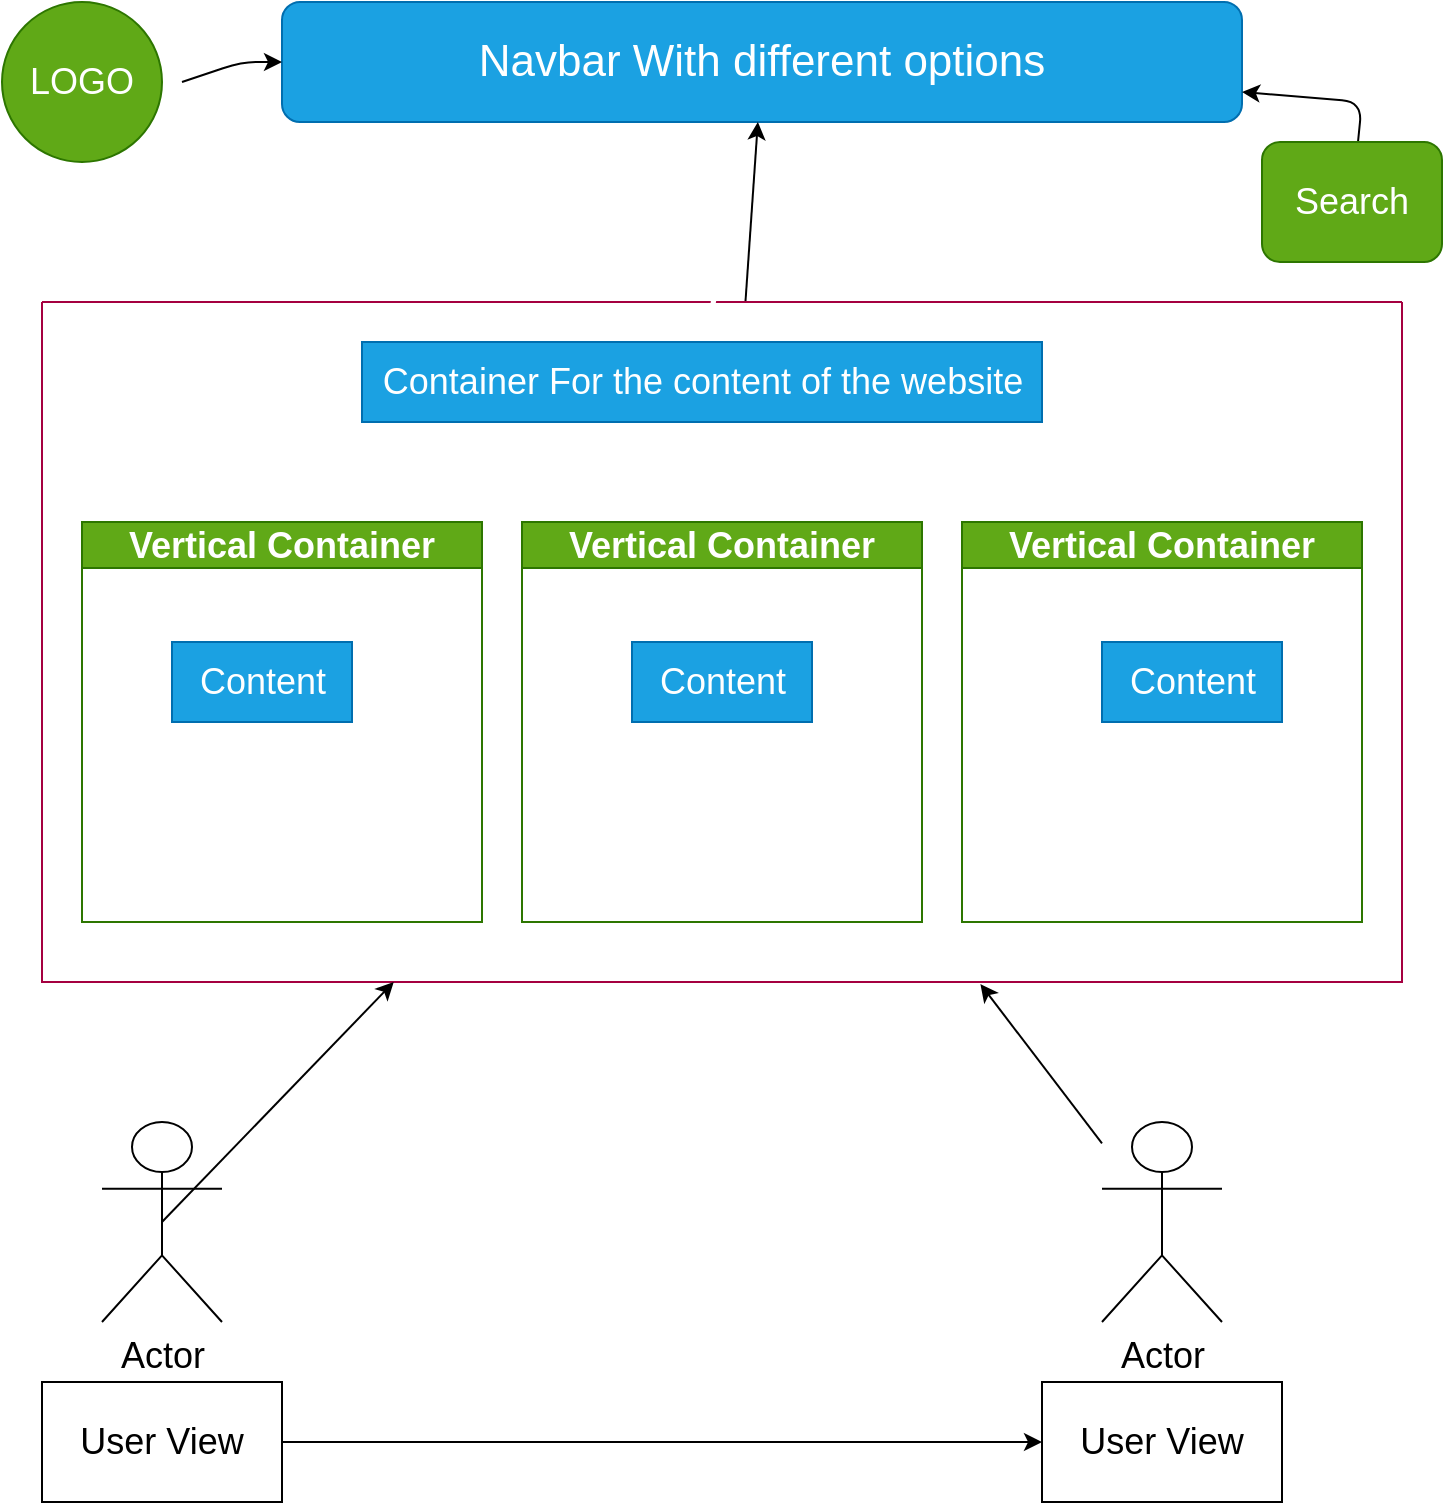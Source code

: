 <mxfile>
    <diagram id="rQztY5Wr4FtWo2zZZV07" name="Page-1">
        <mxGraphModel dx="1086" dy="804" grid="1" gridSize="10" guides="1" tooltips="1" connect="1" arrows="1" fold="1" page="1" pageScale="1" pageWidth="850" pageHeight="1100" math="0" shadow="0">
            <root>
                <mxCell id="0"/>
                <mxCell id="1" parent="0"/>
                <mxCell id="2" value="Navbar With different options" style="rounded=1;whiteSpace=wrap;html=1;fillColor=#1ba1e2;fontColor=#ffffff;strokeColor=#006EAF;fontSize=22;" vertex="1" parent="1">
                    <mxGeometry x="180" y="50" width="480" height="60" as="geometry"/>
                </mxCell>
                <mxCell id="4" value="" style="edgeStyle=none;html=1;" edge="1" parent="1" target="2">
                    <mxGeometry relative="1" as="geometry">
                        <mxPoint x="130" y="90" as="sourcePoint"/>
                        <Array as="points">
                            <mxPoint x="160" y="80"/>
                        </Array>
                    </mxGeometry>
                </mxCell>
                <mxCell id="3" value="LOGO" style="ellipse;whiteSpace=wrap;html=1;aspect=fixed;fontSize=18;fillColor=#60a917;fontColor=#ffffff;strokeColor=#2D7600;" vertex="1" parent="1">
                    <mxGeometry x="40" y="50" width="80" height="80" as="geometry"/>
                </mxCell>
                <mxCell id="6" style="edgeStyle=none;html=1;entryX=1;entryY=0.75;entryDx=0;entryDy=0;fontSize=18;" edge="1" parent="1" source="5" target="2">
                    <mxGeometry relative="1" as="geometry">
                        <Array as="points">
                            <mxPoint x="720" y="100"/>
                        </Array>
                    </mxGeometry>
                </mxCell>
                <mxCell id="5" value="Search" style="rounded=1;whiteSpace=wrap;html=1;fontSize=18;fillColor=#60a917;fontColor=#ffffff;strokeColor=#2D7600;" vertex="1" parent="1">
                    <mxGeometry x="670" y="120" width="90" height="60" as="geometry"/>
                </mxCell>
                <mxCell id="14" value="" style="edgeStyle=none;html=1;fontSize=18;" edge="1" parent="1" source="12" target="2">
                    <mxGeometry relative="1" as="geometry"/>
                </mxCell>
                <mxCell id="12" value="C" style="swimlane;startSize=0;fontSize=18;fillColor=#d80073;fontColor=#ffffff;strokeColor=#A50040;" vertex="1" parent="1">
                    <mxGeometry x="60" y="200" width="680" height="340" as="geometry"/>
                </mxCell>
                <mxCell id="13" value="Container For the content of the website" style="text;html=1;align=center;verticalAlign=middle;resizable=0;points=[];autosize=1;strokeColor=#006EAF;fillColor=#1ba1e2;fontSize=18;fontColor=#ffffff;" vertex="1" parent="12">
                    <mxGeometry x="160" y="20" width="340" height="40" as="geometry"/>
                </mxCell>
                <mxCell id="15" value="Vertical Container" style="swimlane;whiteSpace=wrap;html=1;fontSize=18;fillColor=#60a917;fontColor=#ffffff;strokeColor=#2D7600;" vertex="1" parent="12">
                    <mxGeometry x="20" y="110" width="200" height="200" as="geometry"/>
                </mxCell>
                <mxCell id="16" value="Vertical Container" style="swimlane;whiteSpace=wrap;html=1;fontSize=18;fillColor=#60a917;fontColor=#ffffff;strokeColor=#2D7600;" vertex="1" parent="12">
                    <mxGeometry x="240" y="110" width="200" height="200" as="geometry"/>
                </mxCell>
                <mxCell id="29" value="Content" style="text;html=1;align=center;verticalAlign=middle;resizable=0;points=[];autosize=1;strokeColor=#006EAF;fillColor=#1ba1e2;fontSize=18;fontColor=#ffffff;" vertex="1" parent="16">
                    <mxGeometry x="55" y="60" width="90" height="40" as="geometry"/>
                </mxCell>
                <mxCell id="17" value="Vertical Container" style="swimlane;whiteSpace=wrap;html=1;fontSize=18;fillColor=#60a917;fontColor=#ffffff;strokeColor=#2D7600;" vertex="1" parent="12">
                    <mxGeometry x="460" y="110" width="200" height="200" as="geometry"/>
                </mxCell>
                <mxCell id="30" value="Content" style="text;html=1;align=center;verticalAlign=middle;resizable=0;points=[];autosize=1;strokeColor=#006EAF;fillColor=#1ba1e2;fontSize=18;fontColor=#ffffff;" vertex="1" parent="17">
                    <mxGeometry x="70" y="60" width="90" height="40" as="geometry"/>
                </mxCell>
                <mxCell id="20" style="edgeStyle=none;html=1;exitX=0.5;exitY=0.5;exitDx=0;exitDy=0;exitPerimeter=0;fontSize=18;" edge="1" parent="1" source="18" target="12">
                    <mxGeometry relative="1" as="geometry"/>
                </mxCell>
                <mxCell id="18" value="Actor" style="shape=umlActor;verticalLabelPosition=bottom;verticalAlign=top;html=1;outlineConnect=0;fontSize=18;" vertex="1" parent="1">
                    <mxGeometry x="90" y="610" width="60" height="100" as="geometry"/>
                </mxCell>
                <mxCell id="21" style="edgeStyle=none;html=1;entryX=0.69;entryY=1.003;entryDx=0;entryDy=0;entryPerimeter=0;fontSize=18;" edge="1" parent="1" source="19" target="12">
                    <mxGeometry relative="1" as="geometry"/>
                </mxCell>
                <mxCell id="19" value="Actor" style="shape=umlActor;verticalLabelPosition=bottom;verticalAlign=top;html=1;outlineConnect=0;fontSize=18;" vertex="1" parent="1">
                    <mxGeometry x="590" y="610" width="60" height="100" as="geometry"/>
                </mxCell>
                <mxCell id="25" value="" style="edgeStyle=none;html=1;fontSize=18;entryX=0;entryY=0.5;entryDx=0;entryDy=0;" edge="1" parent="1" source="22" target="23">
                    <mxGeometry relative="1" as="geometry">
                        <mxPoint x="260" y="770" as="targetPoint"/>
                    </mxGeometry>
                </mxCell>
                <mxCell id="22" value="User View" style="rounded=0;whiteSpace=wrap;html=1;fontSize=18;" vertex="1" parent="1">
                    <mxGeometry x="60" y="740" width="120" height="60" as="geometry"/>
                </mxCell>
                <mxCell id="23" value="User View" style="rounded=0;whiteSpace=wrap;html=1;fontSize=18;" vertex="1" parent="1">
                    <mxGeometry x="560" y="740" width="120" height="60" as="geometry"/>
                </mxCell>
                <mxCell id="28" value="Content" style="text;html=1;align=center;verticalAlign=middle;resizable=0;points=[];autosize=1;strokeColor=#006EAF;fillColor=#1ba1e2;fontSize=18;fontColor=#ffffff;" vertex="1" parent="1">
                    <mxGeometry x="125" y="370" width="90" height="40" as="geometry"/>
                </mxCell>
            </root>
        </mxGraphModel>
    </diagram>
</mxfile>